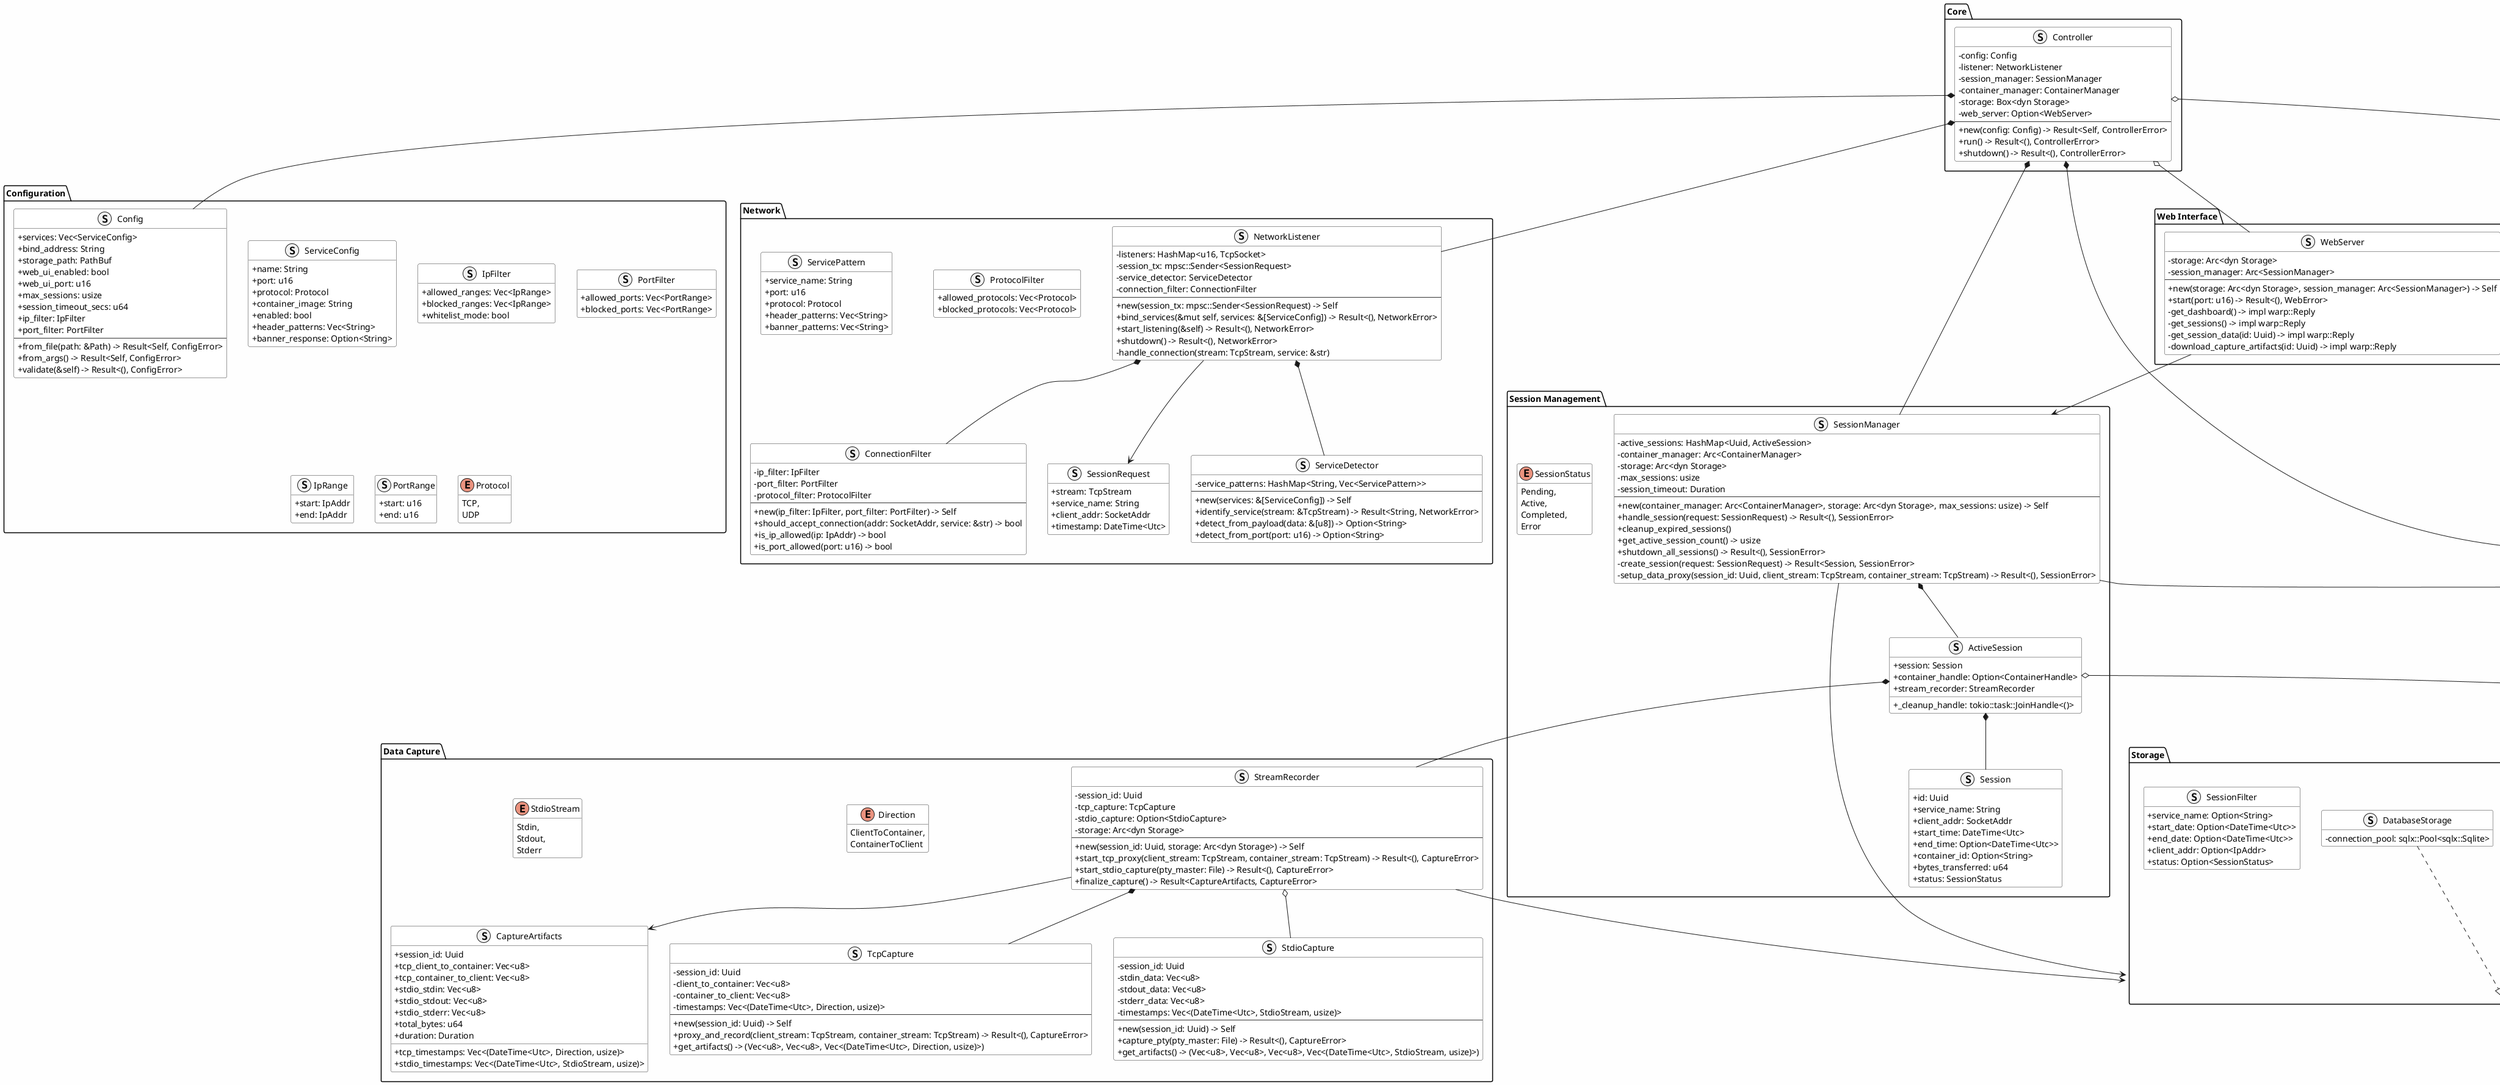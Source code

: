 @startuml

skinparam classAttributeIconSize 0
skinparam groupInheritance 2
hide empty methods
hide empty members
top to bottom direction
skinparam backgroundColor #FEFEFE
skinparam classBackgroundColor #FFFFFF
skinparam classBorderColor #333333

package "Configuration" {
  struct Config {
    + services: Vec<ServiceConfig>
    + bind_address: String
    + storage_path: PathBuf
    + web_ui_enabled: bool
    + web_ui_port: u16
    + max_sessions: usize
    + session_timeout_secs: u64
    + ip_filter: IpFilter
    + port_filter: PortFilter
    --
    + from_file(path: &Path) -> Result<Self, ConfigError>
    + from_args() -> Result<Self, ConfigError>
    + validate(&self) -> Result<(), ConfigError>
  }

  struct ServiceConfig {
    + name: String
    + port: u16
    + protocol: Protocol
    + container_image: String
    + enabled: bool
    + header_patterns: Vec<String>
    + banner_response: Option<String>
  }

  struct IpFilter {
    + allowed_ranges: Vec<IpRange>
    + blocked_ranges: Vec<IpRange>
    + whitelist_mode: bool
  }

  struct PortFilter {
    + allowed_ports: Vec<PortRange>
    + blocked_ports: Vec<PortRange>
  }

  struct IpRange {
    + start: IpAddr
    + end: IpAddr
  }

  struct PortRange {
    + start: u16
    + end: u16
  }

  enum Protocol {
    TCP,
    UDP
  }
}

package "Core" {
  struct Controller {
    - config: Config
    - listener: NetworkListener
    - session_manager: SessionManager
    - container_manager: ContainerManager
    - storage: Box<dyn Storage>
    - web_server: Option<WebServer>
    --
    + new(config: Config) -> Result<Self, ControllerError>
    + run() -> Result<(), ControllerError>
    + shutdown() -> Result<(), ControllerError>
  }
}

package "Network" {
  struct NetworkListener {
    - listeners: HashMap<u16, TcpSocket>
    - session_tx: mpsc::Sender<SessionRequest>
    - service_detector: ServiceDetector
    - connection_filter: ConnectionFilter
    --
    + new(session_tx: mpsc::Sender<SessionRequest) -> Self
    + bind_services(&mut self, services: &[ServiceConfig]) -> Result<(), NetworkError>
    + start_listening(&self) -> Result<(), NetworkError>
    + shutdown() -> Result<(), NetworkError>
    - handle_connection(stream: TcpStream, service: &str)
  }

  struct ServiceDetector {
    - service_patterns: HashMap<String, Vec<ServicePattern>>
    --
    + new(services: &[ServiceConfig]) -> Self
    + identify_service(stream: &TcpStream) -> Result<String, NetworkError>
    + detect_from_payload(data: &[u8]) -> Option<String>
    + detect_from_port(port: u16) -> Option<String>
  }

  struct ConnectionFilter {
    - ip_filter: IpFilter
    - port_filter: PortFilter
    - protocol_filter: ProtocolFilter
    --
    + new(ip_filter: IpFilter, port_filter: PortFilter) -> Self
    + should_accept_connection(addr: SocketAddr, service: &str) -> bool
    + is_ip_allowed(ip: IpAddr) -> bool
    + is_port_allowed(port: u16) -> bool
  }

  struct ProtocolFilter {
    + allowed_protocols: Vec<Protocol>
    + blocked_protocols: Vec<Protocol>
  }

  struct ServicePattern {
    + service_name: String
    + port: u16
    + protocol: Protocol
    + header_patterns: Vec<String>
    + banner_patterns: Vec<String>
  }

  struct SessionRequest {
    + stream: TcpStream
    + service_name: String
    + client_addr: SocketAddr
    + timestamp: DateTime<Utc>
  }
}

package "Session Management" {
  struct SessionManager {
    - active_sessions: HashMap<Uuid, ActiveSession>
    - container_manager: Arc<ContainerManager>
    - storage: Arc<dyn Storage>
    - max_sessions: usize
    - session_timeout: Duration
    --
    + new(container_manager: Arc<ContainerManager>, storage: Arc<dyn Storage>, max_sessions: usize) -> Self
    + handle_session(request: SessionRequest) -> Result<(), SessionError>
    + cleanup_expired_sessions()
    + get_active_session_count() -> usize
    + shutdown_all_sessions() -> Result<(), SessionError>
    - create_session(request: SessionRequest) -> Result<Session, SessionError>
    - setup_data_proxy(session_id: Uuid, client_stream: TcpStream, container_stream: TcpStream) -> Result<(), SessionError>
  }

  struct Session {
    + id: Uuid
    + service_name: String
    + client_addr: SocketAddr
    + start_time: DateTime<Utc>
    + end_time: Option<DateTime<Utc>>
    + container_id: Option<String>
    + bytes_transferred: u64
    + status: SessionStatus
  }

  struct ActiveSession {
    + session: Session
    + container_handle: Option<ContainerHandle>
    + stream_recorder: StreamRecorder
    + _cleanup_handle: tokio::task::JoinHandle<()>
  }

  enum SessionStatus {
    Pending,
    Active,
    Completed,
    Error
  }
}

package "Data Capture" {
  struct StreamRecorder {
    - session_id: Uuid
    - tcp_capture: TcpCapture
    - stdio_capture: Option<StdioCapture>
    - storage: Arc<dyn Storage>
    --
    + new(session_id: Uuid, storage: Arc<dyn Storage>) -> Self
    + start_tcp_proxy(client_stream: TcpStream, container_stream: TcpStream) -> Result<(), CaptureError>
    + start_stdio_capture(pty_master: File) -> Result<(), CaptureError>
    + finalize_capture() -> Result<CaptureArtifacts, CaptureError>
  }

  struct TcpCapture {
    - session_id: Uuid
    - client_to_container: Vec<u8>
    - container_to_client: Vec<u8>
    - timestamps: Vec<(DateTime<Utc>, Direction, usize)>
    --
    + new(session_id: Uuid) -> Self
    + proxy_and_record(client_stream: TcpStream, container_stream: TcpStream) -> Result<(), CaptureError>
    + get_artifacts() -> (Vec<u8>, Vec<u8>, Vec<(DateTime<Utc>, Direction, usize)>)
  }

  struct StdioCapture {
    - session_id: Uuid
    - stdin_data: Vec<u8>
    - stdout_data: Vec<u8>
    - stderr_data: Vec<u8>
    - timestamps: Vec<(DateTime<Utc>, StdioStream, usize)>
    --
    + new(session_id: Uuid) -> Self
    + capture_pty(pty_master: File) -> Result<(), CaptureError>
    + get_artifacts() -> (Vec<u8>, Vec<u8>, Vec<u8>, Vec<(DateTime<Utc>, StdioStream, usize)>)
  }

  struct CaptureArtifacts {
    + session_id: Uuid
    + tcp_client_to_container: Vec<u8>
    + tcp_container_to_client: Vec<u8>
    + stdio_stdin: Vec<u8>
    + stdio_stdout: Vec<u8>
    + stdio_stderr: Vec<u8>
    + tcp_timestamps: Vec<(DateTime<Utc>, Direction, usize)>
    + stdio_timestamps: Vec<(DateTime<Utc>, StdioStream, usize)>
    + total_bytes: u64
    + duration: Duration
  }

  enum Direction {
    ClientToContainer,
    ContainerToClient
  }

  enum StdioStream {
    Stdin,
    Stdout,
    Stderr
  }
}

package "Container Management" {
  struct ContainerManager {
    - runtime: Runtime
    - active_containers: HashMap<String, ContainerHandle>
    --
    + new() -> Result<Self, ContainerError>
    + create_container(service_config: &ServiceConfig) -> Result<ContainerHandle, ContainerError>
    + cleanup_container(handle: ContainerHandle) -> Result<(), ContainerError>
    + cleanup_all_containers() -> Result<(), ContainerError>
    + get_container_stats() -> ContainerStats
  }

  struct ContainerHandle {
    + id: String
    + service_name: String
    + port: u16
    + created_at: DateTime<Utc>
    + process_handle: Option<tokio::process::Child>
    + pty_master: Option<File>
    + tcp_socket: Option<TcpStream>
  }

  struct ContainerStats {
    + active_count: usize
    + total_created: u64
    + failed_count: u64
  }

  enum Runtime {
    SystemdNspawn,
  }
}

package "Storage" {
  interface Storage {
    + save_session(session: &Session) -> Result<(), StorageError>
    + get_sessions(filter: Option<SessionFilter>) -> Result<Vec<Session>, StorageError>
    + save_interaction(session_id: Uuid, data: &[u8]) -> Result<(), StorageError>
    + get_session_data(session_id: Uuid) -> Result<Vec<u8>, StorageError>
    + cleanup_old_sessions(older_than: DateTime<Utc>) -> Result<usize, StorageError>
    + save_capture_artifacts(artifacts: &CaptureArtifacts) -> Result<(), StorageError>
    + get_capture_artifacts(session_id: Uuid) -> Result<CaptureArtifacts, StorageError>
  }

  struct FileStorage {
    - base_path: PathBuf
    - session_index: HashMap<Uuid, PathBuf>
    - artifacts_path: PathBuf
  }

  struct DatabaseStorage {
    - connection_pool: sqlx::Pool<sqlx::Sqlite>
  }

  struct SessionFilter {
    + service_name: Option<String>
    + start_date: Option<DateTime<Utc>>
    + end_date: Option<DateTime<Utc>>
    + client_addr: Option<IpAddr>
    + status: Option<SessionStatus>
  }
}

package "Web Interface" {
  struct WebServer {
    - storage: Arc<dyn Storage>
    - session_manager: Arc<SessionManager>
    --
    + new(storage: Arc<dyn Storage>, session_manager: Arc<SessionManager>) -> Self
    + start(port: u16) -> Result<(), WebError>
    - get_dashboard() -> impl warp::Reply
    - get_sessions() -> impl warp::Reply
    - get_session_data(id: Uuid) -> impl warp::Reply
    - download_capture_artifacts(id: Uuid) -> impl warp::Reply
  }
}

package "Error Handling" {
  enum ControllerError {
    Config(ConfigError),
    Network(NetworkError),
    Session(SessionError),
    Container(ContainerError),
    Storage(StorageError),
    Web(WebError)
  }

  enum ConfigError {
    InvalidFormat,
    MissingField(String),
    IoError(std::io::Error),
    TomlError(String),
    ServicesEmpty(String),
    NotInRange(String),
    BadIPFormatting(String),
    BadPortsRange(String),
    DirectoryDoesNotExist(String)
  }

  enum NetworkError {
    BindFailed(std::io::Error),
    ConnectionFailed,
    ServiceDetectionFailed
  }

  enum SessionError {
    CreationFailed,
    ContainerError(ContainerError),
    StorageError(StorageError),
    CaptureError(CaptureError)
  }
  
  enum CaptureError {
    TcpStreamError(std::io::Error),
    StdioError(std::io::Error),
    StorageError(StorageError)
  }

  enum ContainerError {
    RuntimeNotAvailable,
    CreationFailed(String),
    StartFailed(String)
  }

  enum StorageError {
    ConnectionFailed,
    WriteFailed,
    ReadFailed
  }

  enum WebError {
    StartFailed(String),
    RequestFailed
  }
}

' Relationships
Controller *-- Config
Controller *-- NetworkListener
Controller *-- SessionManager
Controller *-- ContainerManager
Controller o-- Storage
Controller o-- WebServer

NetworkListener *-- ServiceDetector
NetworkListener *-- ConnectionFilter
NetworkListener --> SessionRequest

SessionManager *-- ActiveSession
SessionManager --> ContainerManager
SessionManager --> Storage
ActiveSession *-- Session
ActiveSession *-- StreamRecorder
ActiveSession o-- ContainerHandle

StreamRecorder *-- TcpCapture
StreamRecorder o-- StdioCapture
StreamRecorder --> Storage
StreamRecorder --> CaptureArtifacts

ContainerManager *-- Runtime
ContainerManager --> ContainerHandle

FileStorage ..|> Storage
DatabaseStorage ..|> Storage

WebServer --> Storage
WebServer --> SessionManager

' Error relationships
ControllerError --> ConfigError
ControllerError --> NetworkError
ControllerError --> SessionError
ControllerError --> ContainerError
ControllerError --> StorageError
ControllerError --> WebError

@enduml
